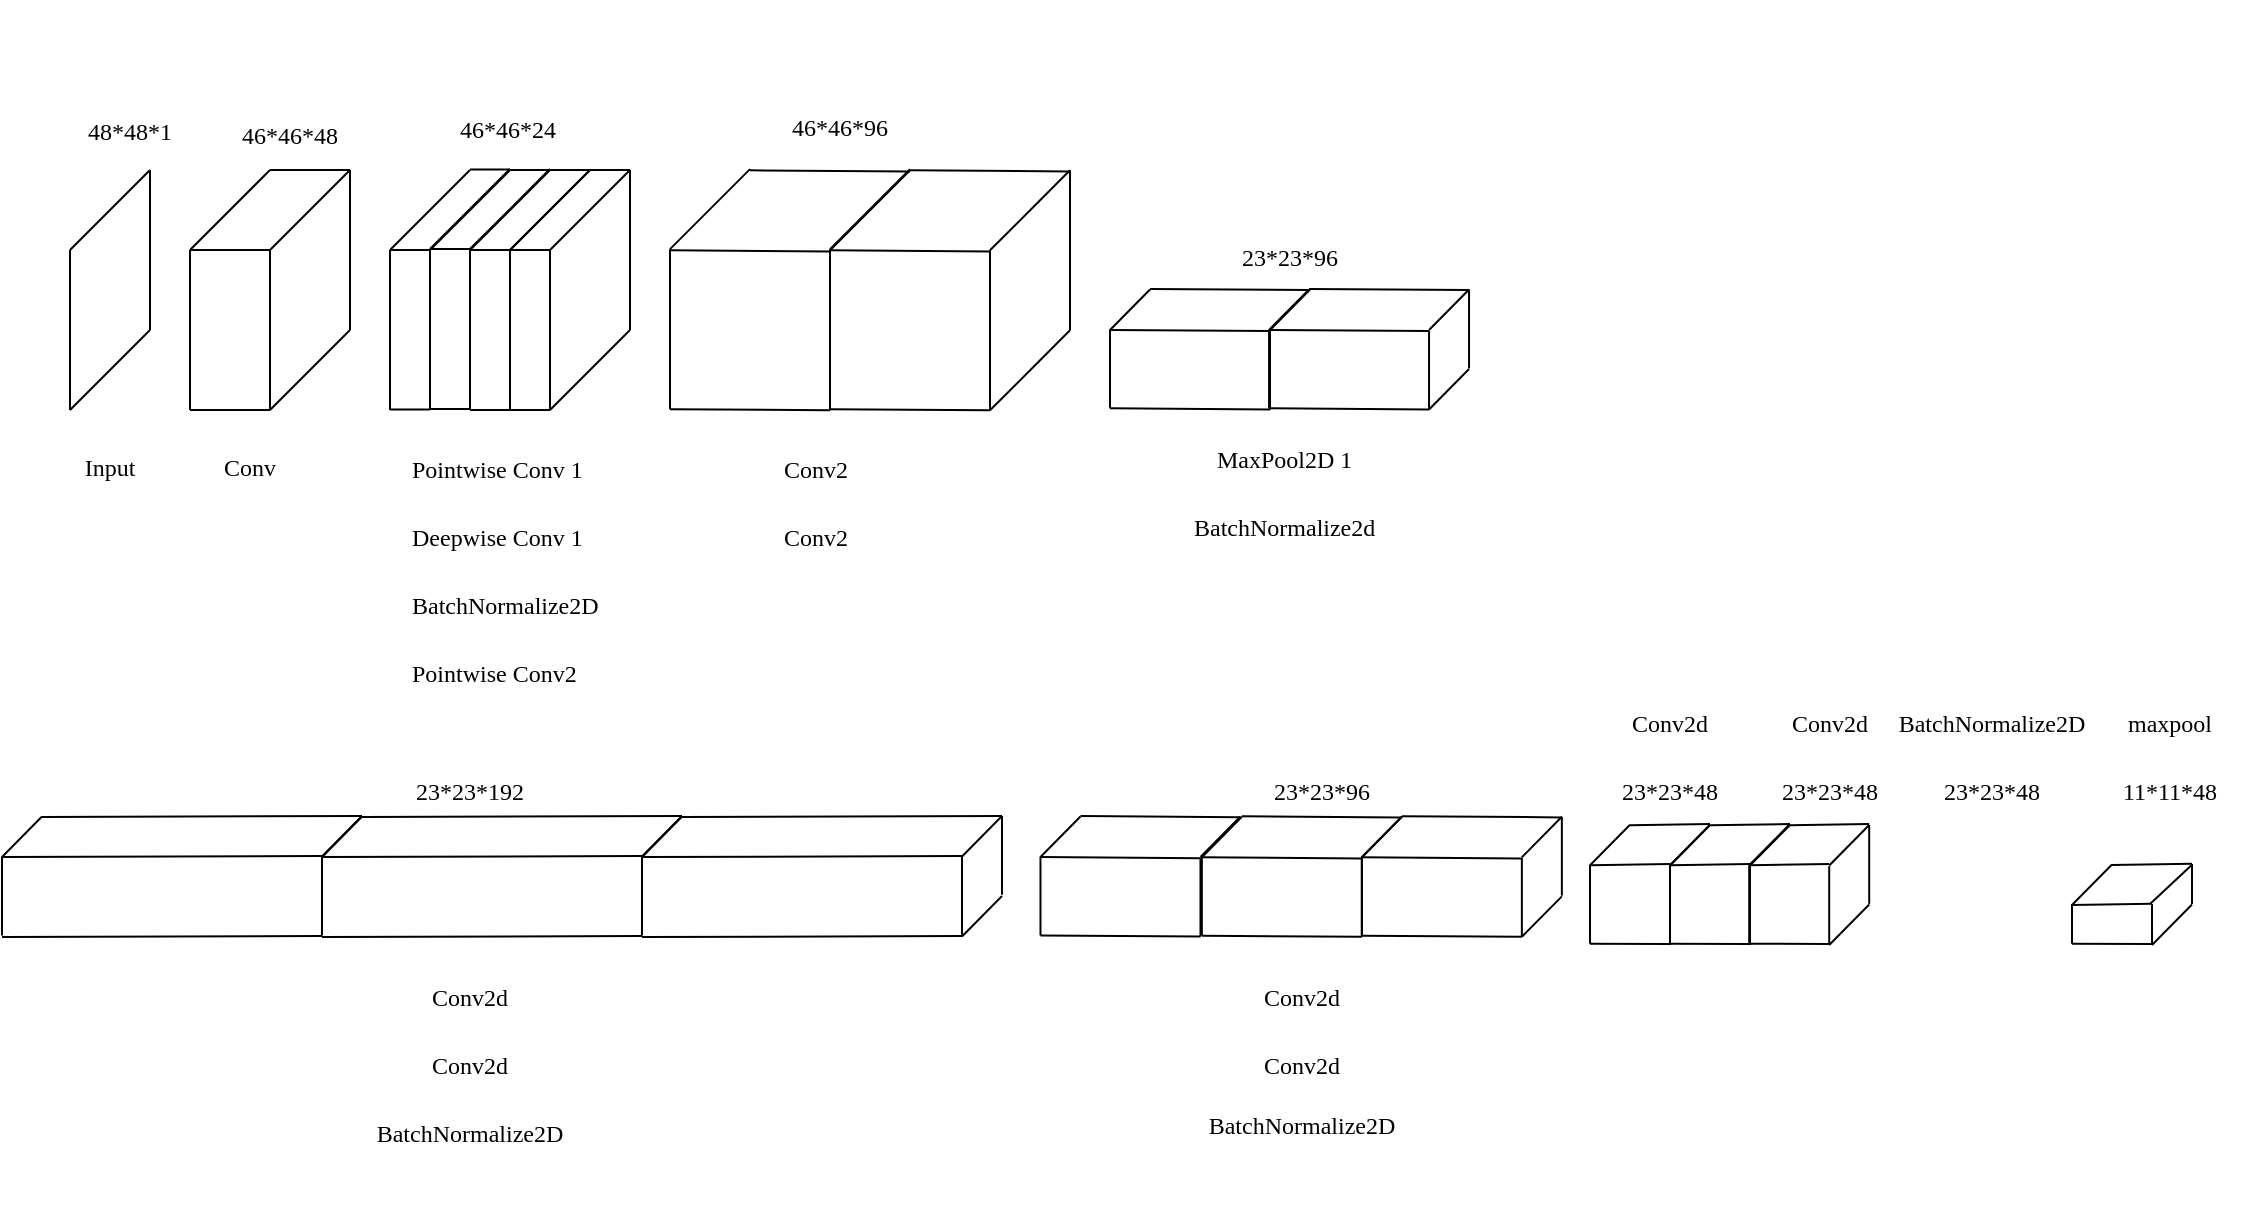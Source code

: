 <mxfile version="24.4.14" type="github">
  <diagram name="Page-1" id="ruQCSjTuEK-CR4j8ts8-">
    <mxGraphModel dx="1313" dy="569" grid="1" gridSize="10" guides="1" tooltips="1" connect="1" arrows="1" fold="1" page="1" pageScale="1" pageWidth="827" pageHeight="1169" math="0" shadow="0">
      <root>
        <mxCell id="0" />
        <mxCell id="1" parent="0" />
        <mxCell id="BOT6v-Y-nVdcMwbrMlGy-1" value="" style="endArrow=none;html=1;rounded=0;" parent="1" edge="1">
          <mxGeometry width="50" height="50" relative="1" as="geometry">
            <mxPoint x="80" y="240" as="sourcePoint" />
            <mxPoint x="120" y="200" as="targetPoint" />
          </mxGeometry>
        </mxCell>
        <mxCell id="BOT6v-Y-nVdcMwbrMlGy-2" value="" style="endArrow=none;html=1;rounded=0;" parent="1" edge="1">
          <mxGeometry width="50" height="50" relative="1" as="geometry">
            <mxPoint x="80" y="320" as="sourcePoint" />
            <mxPoint x="80" y="240" as="targetPoint" />
          </mxGeometry>
        </mxCell>
        <mxCell id="BOT6v-Y-nVdcMwbrMlGy-3" value="" style="endArrow=none;html=1;rounded=0;" parent="1" edge="1">
          <mxGeometry width="50" height="50" relative="1" as="geometry">
            <mxPoint x="80" y="320" as="sourcePoint" />
            <mxPoint x="120" y="280" as="targetPoint" />
          </mxGeometry>
        </mxCell>
        <mxCell id="BOT6v-Y-nVdcMwbrMlGy-4" value="" style="endArrow=none;html=1;rounded=0;" parent="1" edge="1">
          <mxGeometry width="50" height="50" relative="1" as="geometry">
            <mxPoint x="120" y="280" as="sourcePoint" />
            <mxPoint x="120" y="200" as="targetPoint" />
          </mxGeometry>
        </mxCell>
        <mxCell id="BOT6v-Y-nVdcMwbrMlGy-9" value="" style="endArrow=none;html=1;rounded=0;" parent="1" edge="1">
          <mxGeometry width="50" height="50" relative="1" as="geometry">
            <mxPoint x="140" y="240" as="sourcePoint" />
            <mxPoint x="180" y="200" as="targetPoint" />
          </mxGeometry>
        </mxCell>
        <mxCell id="BOT6v-Y-nVdcMwbrMlGy-10" value="" style="endArrow=none;html=1;rounded=0;" parent="1" edge="1">
          <mxGeometry width="50" height="50" relative="1" as="geometry">
            <mxPoint x="140" y="320" as="sourcePoint" />
            <mxPoint x="140" y="240" as="targetPoint" />
          </mxGeometry>
        </mxCell>
        <mxCell id="BOT6v-Y-nVdcMwbrMlGy-13" value="" style="endArrow=none;html=1;rounded=0;" parent="1" edge="1">
          <mxGeometry width="50" height="50" relative="1" as="geometry">
            <mxPoint x="140" y="320" as="sourcePoint" />
            <mxPoint x="180" y="320" as="targetPoint" />
          </mxGeometry>
        </mxCell>
        <mxCell id="BOT6v-Y-nVdcMwbrMlGy-14" value="" style="endArrow=none;html=1;rounded=0;" parent="1" edge="1">
          <mxGeometry width="50" height="50" relative="1" as="geometry">
            <mxPoint x="180" y="320" as="sourcePoint" />
            <mxPoint x="180" y="240" as="targetPoint" />
          </mxGeometry>
        </mxCell>
        <mxCell id="BOT6v-Y-nVdcMwbrMlGy-15" value="" style="endArrow=none;html=1;rounded=0;" parent="1" edge="1">
          <mxGeometry width="50" height="50" relative="1" as="geometry">
            <mxPoint x="180" y="320" as="sourcePoint" />
            <mxPoint x="220" y="280" as="targetPoint" />
          </mxGeometry>
        </mxCell>
        <mxCell id="BOT6v-Y-nVdcMwbrMlGy-16" value="" style="endArrow=none;html=1;rounded=0;" parent="1" edge="1">
          <mxGeometry width="50" height="50" relative="1" as="geometry">
            <mxPoint x="220" y="280" as="sourcePoint" />
            <mxPoint x="220" y="200" as="targetPoint" />
          </mxGeometry>
        </mxCell>
        <mxCell id="BOT6v-Y-nVdcMwbrMlGy-17" value="" style="endArrow=none;html=1;rounded=0;" parent="1" edge="1">
          <mxGeometry width="50" height="50" relative="1" as="geometry">
            <mxPoint x="140" y="240" as="sourcePoint" />
            <mxPoint x="180" y="240" as="targetPoint" />
          </mxGeometry>
        </mxCell>
        <mxCell id="BOT6v-Y-nVdcMwbrMlGy-18" value="" style="endArrow=none;html=1;rounded=0;" parent="1" edge="1">
          <mxGeometry width="50" height="50" relative="1" as="geometry">
            <mxPoint x="180" y="200" as="sourcePoint" />
            <mxPoint x="220" y="200" as="targetPoint" />
          </mxGeometry>
        </mxCell>
        <mxCell id="BOT6v-Y-nVdcMwbrMlGy-19" value="" style="endArrow=none;html=1;rounded=0;" parent="1" edge="1">
          <mxGeometry width="50" height="50" relative="1" as="geometry">
            <mxPoint x="180" y="240" as="sourcePoint" />
            <mxPoint x="220" y="200" as="targetPoint" />
          </mxGeometry>
        </mxCell>
        <mxCell id="BOT6v-Y-nVdcMwbrMlGy-20" value="" style="endArrow=none;html=1;rounded=0;" parent="1" edge="1">
          <mxGeometry width="50" height="50" relative="1" as="geometry">
            <mxPoint x="240" y="240" as="sourcePoint" />
            <mxPoint x="280" y="200" as="targetPoint" />
          </mxGeometry>
        </mxCell>
        <mxCell id="BOT6v-Y-nVdcMwbrMlGy-21" value="" style="endArrow=none;html=1;rounded=0;" parent="1" edge="1">
          <mxGeometry width="50" height="50" relative="1" as="geometry">
            <mxPoint x="240" y="320" as="sourcePoint" />
            <mxPoint x="240" y="240" as="targetPoint" />
          </mxGeometry>
        </mxCell>
        <mxCell id="BOT6v-Y-nVdcMwbrMlGy-23" value="" style="endArrow=none;html=1;rounded=0;" parent="1" edge="1">
          <mxGeometry width="50" height="50" relative="1" as="geometry">
            <mxPoint x="260" y="320" as="sourcePoint" />
            <mxPoint x="260" y="240" as="targetPoint" />
          </mxGeometry>
        </mxCell>
        <mxCell id="BOT6v-Y-nVdcMwbrMlGy-28" value="" style="endArrow=none;html=1;rounded=0;" parent="1" edge="1">
          <mxGeometry width="50" height="50" relative="1" as="geometry">
            <mxPoint x="260" y="240" as="sourcePoint" />
            <mxPoint x="300" y="200" as="targetPoint" />
          </mxGeometry>
        </mxCell>
        <mxCell id="BOT6v-Y-nVdcMwbrMlGy-30" value="" style="endArrow=none;html=1;rounded=0;" parent="1" edge="1">
          <mxGeometry width="50" height="50" relative="1" as="geometry">
            <mxPoint x="240" y="319.72" as="sourcePoint" />
            <mxPoint x="260" y="319.72" as="targetPoint" />
          </mxGeometry>
        </mxCell>
        <mxCell id="BOT6v-Y-nVdcMwbrMlGy-31" value="" style="endArrow=none;html=1;rounded=0;" parent="1" edge="1">
          <mxGeometry width="50" height="50" relative="1" as="geometry">
            <mxPoint x="240" y="240" as="sourcePoint" />
            <mxPoint x="260" y="240" as="targetPoint" />
          </mxGeometry>
        </mxCell>
        <mxCell id="BOT6v-Y-nVdcMwbrMlGy-32" value="" style="endArrow=none;html=1;rounded=0;" parent="1" edge="1">
          <mxGeometry width="50" height="50" relative="1" as="geometry">
            <mxPoint x="280" y="199.81" as="sourcePoint" />
            <mxPoint x="300" y="199.81" as="targetPoint" />
          </mxGeometry>
        </mxCell>
        <mxCell id="BOT6v-Y-nVdcMwbrMlGy-33" value="&lt;p style=&quot;font-family: &amp;quot;YAFdJllHsUM 0&amp;quot;, _fb_, auto; --fontSize: 16px; --lineHeight: 1.4; line-height: 22px;&quot; class=&quot;cvGsUA direction-ltr align-center para-style-body&quot;&gt;&lt;span style=&quot;background-color: initial;&quot;&gt;48*48*1&lt;/span&gt;&lt;br&gt;&lt;/p&gt;" style="text;html=1;align=center;verticalAlign=middle;whiteSpace=wrap;rounded=0;" parent="1" vertex="1">
          <mxGeometry x="80" y="150" width="60" height="60" as="geometry" />
        </mxCell>
        <mxCell id="BOT6v-Y-nVdcMwbrMlGy-35" value="&lt;p style=&quot;font-family: &amp;quot;YAFdJllHsUM 0&amp;quot;, _fb_, auto; --fontSize: 16px; --lineHeight: 1.4; line-height: 22px;&quot; class=&quot;cvGsUA direction-ltr align-center para-style-body&quot;&gt;&lt;br&gt;&lt;/p&gt;&lt;p style=&quot;font-family: &amp;quot;YAFdJllHsUM 0&amp;quot;, _fb_, auto; --fontSize: 16px; --lineHeight: 1.4; line-height: 22px;&quot; class=&quot;cvGsUA direction-ltr align-center para-style-body&quot;&gt;&lt;span class=&quot;OYPEnA text-decoration-none text-strikethrough-none&quot;&gt;46*46*48&lt;/span&gt;&lt;/p&gt;" style="text;html=1;align=center;verticalAlign=middle;whiteSpace=wrap;rounded=0;" parent="1" vertex="1">
          <mxGeometry x="160" y="150" width="60" height="30" as="geometry" />
        </mxCell>
        <mxCell id="BOT6v-Y-nVdcMwbrMlGy-36" value="&lt;p class=&quot;cvGsUA direction-ltr align-center para-style-body&quot; style=&quot;color: rgb(0, 0, 0); font-family: &amp;quot;YAFdJllHsUM 0&amp;quot;, _fb_, auto; --fontSize: 16px; --lineHeight: 1.4; text-transform: none; line-height: 22px;&quot;&gt;&lt;span style=&quot;background-color: initial; white-space: pre;&quot;&gt;&#x9;&lt;/span&gt;&lt;span style=&quot;background-color: initial;&quot;&gt;46*46*24&lt;/span&gt;&lt;br&gt;&lt;/p&gt;" style="text;whiteSpace=wrap;html=1;" parent="1" vertex="1">
          <mxGeometry x="249" y="150" width="120" height="100" as="geometry" />
        </mxCell>
        <mxCell id="BOT6v-Y-nVdcMwbrMlGy-37" value="" style="endArrow=none;html=1;rounded=0;" parent="1" edge="1">
          <mxGeometry width="50" height="50" relative="1" as="geometry">
            <mxPoint x="260" y="239.52" as="sourcePoint" />
            <mxPoint x="300" y="199.52" as="targetPoint" />
          </mxGeometry>
        </mxCell>
        <mxCell id="BOT6v-Y-nVdcMwbrMlGy-38" value="" style="endArrow=none;html=1;rounded=0;" parent="1" edge="1">
          <mxGeometry width="50" height="50" relative="1" as="geometry">
            <mxPoint x="260" y="319.52" as="sourcePoint" />
            <mxPoint x="260" y="239.52" as="targetPoint" />
          </mxGeometry>
        </mxCell>
        <mxCell id="BOT6v-Y-nVdcMwbrMlGy-39" value="" style="endArrow=none;html=1;rounded=0;" parent="1" edge="1">
          <mxGeometry width="50" height="50" relative="1" as="geometry">
            <mxPoint x="280" y="319.52" as="sourcePoint" />
            <mxPoint x="280" y="239.52" as="targetPoint" />
          </mxGeometry>
        </mxCell>
        <mxCell id="BOT6v-Y-nVdcMwbrMlGy-42" value="" style="endArrow=none;html=1;rounded=0;" parent="1" edge="1">
          <mxGeometry width="50" height="50" relative="1" as="geometry">
            <mxPoint x="280" y="239.52" as="sourcePoint" />
            <mxPoint x="320" y="199.52" as="targetPoint" />
          </mxGeometry>
        </mxCell>
        <mxCell id="BOT6v-Y-nVdcMwbrMlGy-43" value="" style="endArrow=none;html=1;rounded=0;" parent="1" edge="1">
          <mxGeometry width="50" height="50" relative="1" as="geometry">
            <mxPoint x="260" y="319.52" as="sourcePoint" />
            <mxPoint x="280" y="319.52" as="targetPoint" />
          </mxGeometry>
        </mxCell>
        <mxCell id="BOT6v-Y-nVdcMwbrMlGy-44" value="" style="endArrow=none;html=1;rounded=0;" parent="1" edge="1">
          <mxGeometry width="50" height="50" relative="1" as="geometry">
            <mxPoint x="260" y="239.52" as="sourcePoint" />
            <mxPoint x="280" y="239.52" as="targetPoint" />
          </mxGeometry>
        </mxCell>
        <mxCell id="BOT6v-Y-nVdcMwbrMlGy-46" value="&lt;p style=&quot;font-family: &amp;quot;YAFdJllHsUM 0&amp;quot;, _fb_, auto; --fontSize: 16px; --lineHeight: 1.4; line-height: 22px;&quot; class=&quot;cvGsUA direction-ltr align-center para-style-body&quot;&gt;&lt;br&gt;&lt;/p&gt;" style="text;whiteSpace=wrap;html=1;" parent="1" vertex="1">
          <mxGeometry x="340" y="115" width="90" height="70" as="geometry" />
        </mxCell>
        <mxCell id="BOT6v-Y-nVdcMwbrMlGy-56" value="&lt;p style=&quot;font-family: &amp;quot;YAFdJllHsUM 0&amp;quot;, _fb_, auto; --fontSize: 16px; --lineHeight: 1.4; line-height: 22px;&quot; class=&quot;cvGsUA direction-ltr align-center para-style-body&quot;&gt;&lt;br&gt;&lt;/p&gt;" style="text;whiteSpace=wrap;html=1;" parent="1" vertex="1">
          <mxGeometry x="425" y="115" width="90" height="70" as="geometry" />
        </mxCell>
        <mxCell id="BOT6v-Y-nVdcMwbrMlGy-59" value="" style="group" parent="1" vertex="1" connectable="0">
          <mxGeometry x="300" y="200" width="60" height="120" as="geometry" />
        </mxCell>
        <mxCell id="BOT6v-Y-nVdcMwbrMlGy-60" value="" style="endArrow=none;html=1;rounded=0;" parent="BOT6v-Y-nVdcMwbrMlGy-59" edge="1">
          <mxGeometry width="50" height="50" relative="1" as="geometry">
            <mxPoint y="40" as="sourcePoint" />
            <mxPoint x="40" as="targetPoint" />
          </mxGeometry>
        </mxCell>
        <mxCell id="BOT6v-Y-nVdcMwbrMlGy-61" value="" style="endArrow=none;html=1;rounded=0;" parent="BOT6v-Y-nVdcMwbrMlGy-59" edge="1">
          <mxGeometry width="50" height="50" relative="1" as="geometry">
            <mxPoint y="120" as="sourcePoint" />
            <mxPoint y="40" as="targetPoint" />
          </mxGeometry>
        </mxCell>
        <mxCell id="BOT6v-Y-nVdcMwbrMlGy-62" value="" style="endArrow=none;html=1;rounded=0;" parent="BOT6v-Y-nVdcMwbrMlGy-59" edge="1">
          <mxGeometry width="50" height="50" relative="1" as="geometry">
            <mxPoint x="20" y="120" as="sourcePoint" />
            <mxPoint x="20" y="40" as="targetPoint" />
          </mxGeometry>
        </mxCell>
        <mxCell id="BOT6v-Y-nVdcMwbrMlGy-63" value="" style="endArrow=none;html=1;rounded=0;" parent="BOT6v-Y-nVdcMwbrMlGy-59" edge="1">
          <mxGeometry width="50" height="50" relative="1" as="geometry">
            <mxPoint x="20" y="120" as="sourcePoint" />
            <mxPoint x="60" y="80" as="targetPoint" />
          </mxGeometry>
        </mxCell>
        <mxCell id="BOT6v-Y-nVdcMwbrMlGy-64" value="" style="endArrow=none;html=1;rounded=0;" parent="BOT6v-Y-nVdcMwbrMlGy-59" edge="1">
          <mxGeometry width="50" height="50" relative="1" as="geometry">
            <mxPoint x="60" y="80" as="sourcePoint" />
            <mxPoint x="60" as="targetPoint" />
          </mxGeometry>
        </mxCell>
        <mxCell id="BOT6v-Y-nVdcMwbrMlGy-65" value="" style="endArrow=none;html=1;rounded=0;" parent="BOT6v-Y-nVdcMwbrMlGy-59" edge="1">
          <mxGeometry width="50" height="50" relative="1" as="geometry">
            <mxPoint x="20" y="40" as="sourcePoint" />
            <mxPoint x="60" as="targetPoint" />
          </mxGeometry>
        </mxCell>
        <mxCell id="BOT6v-Y-nVdcMwbrMlGy-66" value="" style="endArrow=none;html=1;rounded=0;" parent="BOT6v-Y-nVdcMwbrMlGy-59" edge="1">
          <mxGeometry width="50" height="50" relative="1" as="geometry">
            <mxPoint y="120" as="sourcePoint" />
            <mxPoint x="20" y="120" as="targetPoint" />
          </mxGeometry>
        </mxCell>
        <mxCell id="BOT6v-Y-nVdcMwbrMlGy-67" value="" style="endArrow=none;html=1;rounded=0;" parent="BOT6v-Y-nVdcMwbrMlGy-59" edge="1">
          <mxGeometry width="50" height="50" relative="1" as="geometry">
            <mxPoint y="40" as="sourcePoint" />
            <mxPoint x="20" y="40" as="targetPoint" />
          </mxGeometry>
        </mxCell>
        <mxCell id="BOT6v-Y-nVdcMwbrMlGy-68" value="" style="endArrow=none;html=1;rounded=0;" parent="BOT6v-Y-nVdcMwbrMlGy-59" edge="1">
          <mxGeometry width="50" height="50" relative="1" as="geometry">
            <mxPoint x="40" as="sourcePoint" />
            <mxPoint x="60" as="targetPoint" />
          </mxGeometry>
        </mxCell>
        <mxCell id="BOT6v-Y-nVdcMwbrMlGy-81" value="&lt;p class=&quot;cvGsUA direction-ltr align-center para-style-body&quot; style=&quot;text-align: center; color: rgb(0, 0, 0); font-family: &amp;quot;YAFdJllHsUM 0&amp;quot;, _fb_, auto; --fontSize: 16px; --lineHeight: 1.4; text-transform: none; line-height: 22px;&quot;&gt;&lt;br&gt;&lt;/p&gt;&lt;p class=&quot;cvGsUA direction-ltr align-center para-style-body&quot; style=&quot;text-align: center; color: rgb(0, 0, 0); font-family: &amp;quot;YAFdJllHsUM 0&amp;quot;, _fb_, auto; --fontSize: 16px; --lineHeight: 1.4; text-transform: none; line-height: 22px;&quot;&gt;&lt;span class=&quot;OYPEnA text-decoration-none text-strikethrough-none&quot; style=&quot;color: rgb(0, 0, 0); font-weight: 400; font-style: normal;&quot;&gt;46*46*96&lt;/span&gt;&lt;/p&gt;" style="text;whiteSpace=wrap;html=1;" parent="1" vertex="1">
          <mxGeometry x="439" y="115" width="80" height="80.42" as="geometry" />
        </mxCell>
        <mxCell id="BOT6v-Y-nVdcMwbrMlGy-93" value="" style="group" parent="1" vertex="1" connectable="0">
          <mxGeometry x="460" y="199.58" width="120" height="120.57" as="geometry" />
        </mxCell>
        <mxCell id="BOT6v-Y-nVdcMwbrMlGy-94" value="" style="endArrow=none;html=1;rounded=0;" parent="BOT6v-Y-nVdcMwbrMlGy-93" edge="1">
          <mxGeometry width="50" height="50" relative="1" as="geometry">
            <mxPoint y="40" as="sourcePoint" />
            <mxPoint x="40" as="targetPoint" />
          </mxGeometry>
        </mxCell>
        <mxCell id="BOT6v-Y-nVdcMwbrMlGy-95" value="" style="endArrow=none;html=1;rounded=0;" parent="BOT6v-Y-nVdcMwbrMlGy-93" edge="1">
          <mxGeometry width="50" height="50" relative="1" as="geometry">
            <mxPoint y="120" as="sourcePoint" />
            <mxPoint y="40" as="targetPoint" />
          </mxGeometry>
        </mxCell>
        <mxCell id="BOT6v-Y-nVdcMwbrMlGy-96" value="" style="endArrow=none;html=1;rounded=0;" parent="BOT6v-Y-nVdcMwbrMlGy-93" edge="1">
          <mxGeometry width="50" height="50" relative="1" as="geometry">
            <mxPoint y="120" as="sourcePoint" />
            <mxPoint x="80" y="120.57" as="targetPoint" />
          </mxGeometry>
        </mxCell>
        <mxCell id="BOT6v-Y-nVdcMwbrMlGy-97" value="" style="endArrow=none;html=1;rounded=0;" parent="BOT6v-Y-nVdcMwbrMlGy-93" edge="1">
          <mxGeometry width="50" height="50" relative="1" as="geometry">
            <mxPoint x="80" y="120.57" as="sourcePoint" />
            <mxPoint x="80" y="40.57" as="targetPoint" />
          </mxGeometry>
        </mxCell>
        <mxCell id="BOT6v-Y-nVdcMwbrMlGy-98" value="" style="endArrow=none;html=1;rounded=0;" parent="BOT6v-Y-nVdcMwbrMlGy-93" edge="1">
          <mxGeometry width="50" height="50" relative="1" as="geometry">
            <mxPoint x="80" y="120.57" as="sourcePoint" />
            <mxPoint x="120" y="80.57" as="targetPoint" />
          </mxGeometry>
        </mxCell>
        <mxCell id="BOT6v-Y-nVdcMwbrMlGy-99" value="" style="endArrow=none;html=1;rounded=0;" parent="BOT6v-Y-nVdcMwbrMlGy-93" edge="1">
          <mxGeometry width="50" height="50" relative="1" as="geometry">
            <mxPoint x="120" y="80.57" as="sourcePoint" />
            <mxPoint x="120" y="0.57" as="targetPoint" />
          </mxGeometry>
        </mxCell>
        <mxCell id="BOT6v-Y-nVdcMwbrMlGy-100" value="" style="endArrow=none;html=1;rounded=0;" parent="BOT6v-Y-nVdcMwbrMlGy-93" edge="1">
          <mxGeometry width="50" height="50" relative="1" as="geometry">
            <mxPoint x="80" y="40.57" as="sourcePoint" />
            <mxPoint x="120" y="0.57" as="targetPoint" />
          </mxGeometry>
        </mxCell>
        <mxCell id="BOT6v-Y-nVdcMwbrMlGy-101" value="" style="endArrow=none;html=1;rounded=0;" parent="BOT6v-Y-nVdcMwbrMlGy-93" edge="1">
          <mxGeometry width="50" height="50" relative="1" as="geometry">
            <mxPoint y="40.57" as="sourcePoint" />
            <mxPoint x="80" y="41.14" as="targetPoint" />
          </mxGeometry>
        </mxCell>
        <mxCell id="BOT6v-Y-nVdcMwbrMlGy-102" value="" style="endArrow=none;html=1;rounded=0;" parent="BOT6v-Y-nVdcMwbrMlGy-93" edge="1">
          <mxGeometry width="50" height="50" relative="1" as="geometry">
            <mxPoint x="40" y="0.57" as="sourcePoint" />
            <mxPoint x="120" y="1.14" as="targetPoint" />
          </mxGeometry>
        </mxCell>
        <mxCell id="BOT6v-Y-nVdcMwbrMlGy-84" value="" style="endArrow=none;html=1;rounded=0;" parent="1" edge="1">
          <mxGeometry width="50" height="50" relative="1" as="geometry">
            <mxPoint x="600" y="319.17" as="sourcePoint" />
            <mxPoint x="600" y="279.74" as="targetPoint" />
          </mxGeometry>
        </mxCell>
        <mxCell id="BOT6v-Y-nVdcMwbrMlGy-85" value="" style="endArrow=none;html=1;rounded=0;" parent="1" edge="1">
          <mxGeometry width="50" height="50" relative="1" as="geometry">
            <mxPoint x="600" y="319.17" as="sourcePoint" />
            <mxPoint x="680" y="319.74" as="targetPoint" />
          </mxGeometry>
        </mxCell>
        <mxCell id="BOT6v-Y-nVdcMwbrMlGy-89" value="" style="endArrow=none;html=1;rounded=0;" parent="1" edge="1">
          <mxGeometry width="50" height="50" relative="1" as="geometry">
            <mxPoint x="680" y="279.97" as="sourcePoint" />
            <mxPoint x="700" y="259.74" as="targetPoint" />
          </mxGeometry>
        </mxCell>
        <mxCell id="BOT6v-Y-nVdcMwbrMlGy-90" value="" style="endArrow=none;html=1;rounded=0;" parent="1" edge="1">
          <mxGeometry width="50" height="50" relative="1" as="geometry">
            <mxPoint x="600" y="279.97" as="sourcePoint" />
            <mxPoint x="680" y="280.54" as="targetPoint" />
          </mxGeometry>
        </mxCell>
        <mxCell id="BOT6v-Y-nVdcMwbrMlGy-91" value="" style="endArrow=none;html=1;rounded=0;" parent="1" edge="1">
          <mxGeometry width="50" height="50" relative="1" as="geometry">
            <mxPoint x="620" y="259.46" as="sourcePoint" />
            <mxPoint x="700" y="260.03" as="targetPoint" />
          </mxGeometry>
        </mxCell>
        <mxCell id="BOT6v-Y-nVdcMwbrMlGy-104" value="" style="endArrow=none;html=1;rounded=0;" parent="1" edge="1">
          <mxGeometry width="50" height="50" relative="1" as="geometry">
            <mxPoint x="600" y="279.97" as="sourcePoint" />
            <mxPoint x="620" y="259.74" as="targetPoint" />
          </mxGeometry>
        </mxCell>
        <mxCell id="BOT6v-Y-nVdcMwbrMlGy-106" value="" style="endArrow=none;html=1;rounded=0;" parent="1" edge="1">
          <mxGeometry width="50" height="50" relative="1" as="geometry">
            <mxPoint x="680" y="319.74" as="sourcePoint" />
            <mxPoint x="680" y="280.31" as="targetPoint" />
          </mxGeometry>
        </mxCell>
        <mxCell id="BOT6v-Y-nVdcMwbrMlGy-109" value="" style="endArrow=none;html=1;rounded=0;" parent="1" edge="1">
          <mxGeometry width="50" height="50" relative="1" as="geometry">
            <mxPoint x="679.52" y="319.17" as="sourcePoint" />
            <mxPoint x="679.52" y="279.74" as="targetPoint" />
          </mxGeometry>
        </mxCell>
        <mxCell id="BOT6v-Y-nVdcMwbrMlGy-110" value="" style="endArrow=none;html=1;rounded=0;" parent="1" edge="1">
          <mxGeometry width="50" height="50" relative="1" as="geometry">
            <mxPoint x="679.52" y="319.17" as="sourcePoint" />
            <mxPoint x="759.52" y="319.74" as="targetPoint" />
          </mxGeometry>
        </mxCell>
        <mxCell id="BOT6v-Y-nVdcMwbrMlGy-111" value="" style="endArrow=none;html=1;rounded=0;" parent="1" edge="1">
          <mxGeometry width="50" height="50" relative="1" as="geometry">
            <mxPoint x="759.52" y="279.97" as="sourcePoint" />
            <mxPoint x="779.52" y="259.74" as="targetPoint" />
          </mxGeometry>
        </mxCell>
        <mxCell id="BOT6v-Y-nVdcMwbrMlGy-112" value="" style="endArrow=none;html=1;rounded=0;" parent="1" edge="1">
          <mxGeometry width="50" height="50" relative="1" as="geometry">
            <mxPoint x="679.52" y="279.97" as="sourcePoint" />
            <mxPoint x="759.52" y="280.54" as="targetPoint" />
          </mxGeometry>
        </mxCell>
        <mxCell id="BOT6v-Y-nVdcMwbrMlGy-113" value="" style="endArrow=none;html=1;rounded=0;" parent="1" edge="1">
          <mxGeometry width="50" height="50" relative="1" as="geometry">
            <mxPoint x="699.52" y="259.46" as="sourcePoint" />
            <mxPoint x="779.52" y="260.03" as="targetPoint" />
          </mxGeometry>
        </mxCell>
        <mxCell id="BOT6v-Y-nVdcMwbrMlGy-114" value="" style="endArrow=none;html=1;rounded=0;" parent="1" edge="1">
          <mxGeometry width="50" height="50" relative="1" as="geometry">
            <mxPoint x="679.52" y="279.97" as="sourcePoint" />
            <mxPoint x="699.52" y="259.74" as="targetPoint" />
          </mxGeometry>
        </mxCell>
        <mxCell id="BOT6v-Y-nVdcMwbrMlGy-115" value="" style="endArrow=none;html=1;rounded=0;" parent="1" edge="1">
          <mxGeometry width="50" height="50" relative="1" as="geometry">
            <mxPoint x="759.52" y="319.74" as="sourcePoint" />
            <mxPoint x="779.52" y="299.51" as="targetPoint" />
          </mxGeometry>
        </mxCell>
        <mxCell id="BOT6v-Y-nVdcMwbrMlGy-116" value="" style="endArrow=none;html=1;rounded=0;" parent="1" edge="1">
          <mxGeometry width="50" height="50" relative="1" as="geometry">
            <mxPoint x="759.52" y="319.74" as="sourcePoint" />
            <mxPoint x="759.52" y="280.31" as="targetPoint" />
          </mxGeometry>
        </mxCell>
        <mxCell id="BOT6v-Y-nVdcMwbrMlGy-117" value="" style="endArrow=none;html=1;rounded=0;" parent="1" edge="1">
          <mxGeometry width="50" height="50" relative="1" as="geometry">
            <mxPoint x="779.52" y="299.17" as="sourcePoint" />
            <mxPoint x="779.52" y="259.74" as="targetPoint" />
          </mxGeometry>
        </mxCell>
        <mxCell id="BOT6v-Y-nVdcMwbrMlGy-118" value="&lt;p class=&quot;cvGsUA direction-ltr align-center para-style-body&quot; style=&quot;color: rgb(0, 0, 0); font-family: &amp;quot;YAFdJllHsUM 0&amp;quot;, _fb_, auto; --fontSize: 16px; --lineHeight: 1.4; text-transform: none; line-height: 22px;&quot;&gt;&lt;br&gt;&lt;/p&gt;&lt;p class=&quot;cvGsUA direction-ltr align-center para-style-body&quot; style=&quot;color: rgb(0, 0, 0); font-family: &amp;quot;YAFdJllHsUM 0&amp;quot;, _fb_, auto; --fontSize: 16px; --lineHeight: 1.4; text-transform: none; line-height: 22px;&quot;&gt;&lt;span class=&quot;OYPEnA text-decoration-none text-strikethrough-none&quot; style=&quot;color: rgb(0, 0, 0); font-weight: 400; font-style: normal;&quot;&gt;&lt;span style=&quot;white-space: pre;&quot;&gt;&#x9;&lt;/span&gt;23*23*96&lt;/span&gt;&lt;/p&gt;" style="text;whiteSpace=wrap;html=1;" parent="1" vertex="1">
          <mxGeometry x="640" y="180" width="120" height="100" as="geometry" />
        </mxCell>
        <mxCell id="i-L_4i1-_gD5fJflmv38-16" value="&lt;p class=&quot;cvGsUA direction-ltr align-center para-style-body&quot; style=&quot;color: rgb(0, 0, 0); font-family: &amp;quot;YAFdJllHsUM 0&amp;quot;, _fb_, auto; --fontSize: 16px; --lineHeight: 1.4; text-transform: none; line-height: 22px;&quot;&gt;&lt;br&gt;&lt;/p&gt;&lt;p class=&quot;cvGsUA direction-ltr align-center para-style-body&quot; style=&quot;color: rgb(0, 0, 0); font-family: &amp;quot;YAFdJllHsUM 0&amp;quot;, _fb_, auto; --fontSize: 16px; --lineHeight: 1.4; text-transform: none; line-height: 22px;&quot;&gt;&lt;span class=&quot;OYPEnA text-decoration-none text-strikethrough-none&quot; style=&quot;color: rgb(0, 0, 0); font-weight: 400; font-style: normal;&quot;&gt;23*23*192&lt;/span&gt;&lt;/p&gt;" style="text;whiteSpace=wrap;html=1;align=center;" parent="1" vertex="1">
          <mxGeometry x="235" y="447" width="90" height="100" as="geometry" />
        </mxCell>
        <mxCell id="hQGoK5evNUAvpz7l86rO-1" value="" style="group" parent="1" vertex="1" connectable="0">
          <mxGeometry x="366" y="523" width="180" height="60.51" as="geometry" />
        </mxCell>
        <mxCell id="hQGoK5evNUAvpz7l86rO-2" value="" style="endArrow=none;html=1;rounded=0;" parent="hQGoK5evNUAvpz7l86rO-1" edge="1">
          <mxGeometry width="50" height="50" relative="1" as="geometry">
            <mxPoint y="59.71" as="sourcePoint" />
            <mxPoint y="20.28" as="targetPoint" />
          </mxGeometry>
        </mxCell>
        <mxCell id="hQGoK5evNUAvpz7l86rO-3" value="" style="endArrow=none;html=1;rounded=0;" parent="hQGoK5evNUAvpz7l86rO-1" edge="1">
          <mxGeometry width="50" height="50" relative="1" as="geometry">
            <mxPoint y="20.51" as="sourcePoint" />
            <mxPoint x="160" y="20" as="targetPoint" />
          </mxGeometry>
        </mxCell>
        <mxCell id="hQGoK5evNUAvpz7l86rO-4" value="" style="endArrow=none;html=1;rounded=0;" parent="hQGoK5evNUAvpz7l86rO-1" edge="1">
          <mxGeometry width="50" height="50" relative="1" as="geometry">
            <mxPoint y="20.51" as="sourcePoint" />
            <mxPoint x="20" y="0.28" as="targetPoint" />
          </mxGeometry>
        </mxCell>
        <mxCell id="hQGoK5evNUAvpz7l86rO-5" value="" style="endArrow=none;html=1;rounded=0;" parent="hQGoK5evNUAvpz7l86rO-1" edge="1">
          <mxGeometry width="50" height="50" relative="1" as="geometry">
            <mxPoint y="60.51" as="sourcePoint" />
            <mxPoint x="160" y="60" as="targetPoint" />
          </mxGeometry>
        </mxCell>
        <mxCell id="hQGoK5evNUAvpz7l86rO-6" value="" style="endArrow=none;html=1;rounded=0;" parent="hQGoK5evNUAvpz7l86rO-1" edge="1">
          <mxGeometry width="50" height="50" relative="1" as="geometry">
            <mxPoint x="20" y="0.51" as="sourcePoint" />
            <mxPoint x="180" as="targetPoint" />
          </mxGeometry>
        </mxCell>
        <mxCell id="hQGoK5evNUAvpz7l86rO-7" value="" style="endArrow=none;html=1;rounded=0;" parent="hQGoK5evNUAvpz7l86rO-1" edge="1">
          <mxGeometry width="50" height="50" relative="1" as="geometry">
            <mxPoint x="160" y="20.23" as="sourcePoint" />
            <mxPoint x="180" as="targetPoint" />
          </mxGeometry>
        </mxCell>
        <mxCell id="hQGoK5evNUAvpz7l86rO-8" value="" style="endArrow=none;html=1;rounded=0;" parent="hQGoK5evNUAvpz7l86rO-1" edge="1">
          <mxGeometry width="50" height="50" relative="1" as="geometry">
            <mxPoint x="160" y="60.23" as="sourcePoint" />
            <mxPoint x="180" y="40" as="targetPoint" />
          </mxGeometry>
        </mxCell>
        <mxCell id="hQGoK5evNUAvpz7l86rO-9" value="" style="endArrow=none;html=1;rounded=0;" parent="hQGoK5evNUAvpz7l86rO-1" edge="1">
          <mxGeometry width="50" height="50" relative="1" as="geometry">
            <mxPoint x="160" y="59.43" as="sourcePoint" />
            <mxPoint x="160" y="20" as="targetPoint" />
          </mxGeometry>
        </mxCell>
        <mxCell id="hQGoK5evNUAvpz7l86rO-10" value="" style="endArrow=none;html=1;rounded=0;" parent="hQGoK5evNUAvpz7l86rO-1" edge="1">
          <mxGeometry width="50" height="50" relative="1" as="geometry">
            <mxPoint x="180" y="39.43" as="sourcePoint" />
            <mxPoint x="180" as="targetPoint" />
          </mxGeometry>
        </mxCell>
        <mxCell id="hQGoK5evNUAvpz7l86rO-12" value="" style="endArrow=none;html=1;rounded=0;" parent="1" edge="1">
          <mxGeometry width="50" height="50" relative="1" as="geometry">
            <mxPoint x="565.24" y="582.71" as="sourcePoint" />
            <mxPoint x="565.24" y="543.28" as="targetPoint" />
          </mxGeometry>
        </mxCell>
        <mxCell id="hQGoK5evNUAvpz7l86rO-13" value="" style="endArrow=none;html=1;rounded=0;" parent="1" edge="1">
          <mxGeometry width="50" height="50" relative="1" as="geometry">
            <mxPoint x="565.24" y="582.71" as="sourcePoint" />
            <mxPoint x="645.24" y="583.28" as="targetPoint" />
          </mxGeometry>
        </mxCell>
        <mxCell id="hQGoK5evNUAvpz7l86rO-14" value="" style="endArrow=none;html=1;rounded=0;" parent="1" edge="1">
          <mxGeometry width="50" height="50" relative="1" as="geometry">
            <mxPoint x="645.24" y="543.51" as="sourcePoint" />
            <mxPoint x="665.24" y="523.28" as="targetPoint" />
          </mxGeometry>
        </mxCell>
        <mxCell id="hQGoK5evNUAvpz7l86rO-15" value="" style="endArrow=none;html=1;rounded=0;" parent="1" edge="1">
          <mxGeometry width="50" height="50" relative="1" as="geometry">
            <mxPoint x="565.24" y="543.51" as="sourcePoint" />
            <mxPoint x="645.24" y="544.08" as="targetPoint" />
          </mxGeometry>
        </mxCell>
        <mxCell id="hQGoK5evNUAvpz7l86rO-16" value="" style="endArrow=none;html=1;rounded=0;" parent="1" edge="1">
          <mxGeometry width="50" height="50" relative="1" as="geometry">
            <mxPoint x="585.24" y="523.0" as="sourcePoint" />
            <mxPoint x="665.24" y="523.57" as="targetPoint" />
          </mxGeometry>
        </mxCell>
        <mxCell id="hQGoK5evNUAvpz7l86rO-17" value="" style="endArrow=none;html=1;rounded=0;" parent="1" edge="1">
          <mxGeometry width="50" height="50" relative="1" as="geometry">
            <mxPoint x="565.24" y="543.51" as="sourcePoint" />
            <mxPoint x="585.24" y="523.28" as="targetPoint" />
          </mxGeometry>
        </mxCell>
        <mxCell id="hQGoK5evNUAvpz7l86rO-19" value="" style="endArrow=none;html=1;rounded=0;" parent="1" edge="1">
          <mxGeometry width="50" height="50" relative="1" as="geometry">
            <mxPoint x="645.24" y="583.28" as="sourcePoint" />
            <mxPoint x="645.24" y="543.85" as="targetPoint" />
          </mxGeometry>
        </mxCell>
        <mxCell id="hQGoK5evNUAvpz7l86rO-22" value="" style="endArrow=none;html=1;rounded=0;" parent="1" edge="1">
          <mxGeometry width="50" height="50" relative="1" as="geometry">
            <mxPoint x="645.93" y="582.83" as="sourcePoint" />
            <mxPoint x="645.93" y="543.4" as="targetPoint" />
          </mxGeometry>
        </mxCell>
        <mxCell id="hQGoK5evNUAvpz7l86rO-23" value="" style="endArrow=none;html=1;rounded=0;" parent="1" edge="1">
          <mxGeometry width="50" height="50" relative="1" as="geometry">
            <mxPoint x="645.93" y="582.83" as="sourcePoint" />
            <mxPoint x="725.93" y="583.4" as="targetPoint" />
          </mxGeometry>
        </mxCell>
        <mxCell id="hQGoK5evNUAvpz7l86rO-24" value="" style="endArrow=none;html=1;rounded=0;" parent="1" edge="1">
          <mxGeometry width="50" height="50" relative="1" as="geometry">
            <mxPoint x="725.93" y="543.63" as="sourcePoint" />
            <mxPoint x="745.93" y="523.4" as="targetPoint" />
          </mxGeometry>
        </mxCell>
        <mxCell id="hQGoK5evNUAvpz7l86rO-25" value="" style="endArrow=none;html=1;rounded=0;" parent="1" edge="1">
          <mxGeometry width="50" height="50" relative="1" as="geometry">
            <mxPoint x="645.93" y="543.63" as="sourcePoint" />
            <mxPoint x="725.93" y="544.2" as="targetPoint" />
          </mxGeometry>
        </mxCell>
        <mxCell id="hQGoK5evNUAvpz7l86rO-26" value="" style="endArrow=none;html=1;rounded=0;" parent="1" edge="1">
          <mxGeometry width="50" height="50" relative="1" as="geometry">
            <mxPoint x="665.93" y="523.12" as="sourcePoint" />
            <mxPoint x="745.93" y="523.69" as="targetPoint" />
          </mxGeometry>
        </mxCell>
        <mxCell id="hQGoK5evNUAvpz7l86rO-27" value="" style="endArrow=none;html=1;rounded=0;" parent="1" edge="1">
          <mxGeometry width="50" height="50" relative="1" as="geometry">
            <mxPoint x="645.93" y="543.63" as="sourcePoint" />
            <mxPoint x="665.93" y="523.4" as="targetPoint" />
          </mxGeometry>
        </mxCell>
        <mxCell id="hQGoK5evNUAvpz7l86rO-29" value="" style="endArrow=none;html=1;rounded=0;" parent="1" edge="1">
          <mxGeometry width="50" height="50" relative="1" as="geometry">
            <mxPoint x="725.93" y="583.4" as="sourcePoint" />
            <mxPoint x="725.93" y="543.97" as="targetPoint" />
          </mxGeometry>
        </mxCell>
        <mxCell id="hQGoK5evNUAvpz7l86rO-31" value="&lt;p class=&quot;cvGsUA direction-ltr align-center para-style-body&quot; style=&quot;color: rgb(0, 0, 0); font-family: &amp;quot;YAFdJllHsUM 0&amp;quot;, _fb_, auto; --fontSize: 16px; --lineHeight: 1.4; text-transform: none; line-height: 22px;&quot;&gt;&lt;br&gt;&lt;/p&gt;&lt;p class=&quot;cvGsUA direction-ltr align-center para-style-body&quot; style=&quot;color: rgb(0, 0, 0); font-family: &amp;quot;YAFdJllHsUM 0&amp;quot;, _fb_, auto; --fontSize: 16px; --lineHeight: 1.4; text-transform: none; line-height: 22px;&quot;&gt;&lt;span class=&quot;OYPEnA text-decoration-none text-strikethrough-none&quot; style=&quot;color: rgb(0, 0, 0); font-weight: 400; font-style: normal;&quot;&gt;23*23*96&lt;/span&gt;&lt;/p&gt;" style="text;whiteSpace=wrap;html=1;align=center;" parent="1" vertex="1">
          <mxGeometry x="666" y="447" width="80" height="100" as="geometry" />
        </mxCell>
        <mxCell id="hQGoK5evNUAvpz7l86rO-33" value="" style="endArrow=none;html=1;rounded=0;" parent="1" edge="1">
          <mxGeometry width="50" height="50" relative="1" as="geometry">
            <mxPoint x="725.93" y="582.83" as="sourcePoint" />
            <mxPoint x="725.93" y="543.4" as="targetPoint" />
          </mxGeometry>
        </mxCell>
        <mxCell id="hQGoK5evNUAvpz7l86rO-34" value="" style="endArrow=none;html=1;rounded=0;" parent="1" edge="1">
          <mxGeometry width="50" height="50" relative="1" as="geometry">
            <mxPoint x="725.93" y="582.83" as="sourcePoint" />
            <mxPoint x="805.93" y="583.4" as="targetPoint" />
          </mxGeometry>
        </mxCell>
        <mxCell id="hQGoK5evNUAvpz7l86rO-35" value="" style="endArrow=none;html=1;rounded=0;" parent="1" edge="1">
          <mxGeometry width="50" height="50" relative="1" as="geometry">
            <mxPoint x="805.93" y="543.63" as="sourcePoint" />
            <mxPoint x="825.93" y="523.4" as="targetPoint" />
          </mxGeometry>
        </mxCell>
        <mxCell id="hQGoK5evNUAvpz7l86rO-36" value="" style="endArrow=none;html=1;rounded=0;" parent="1" edge="1">
          <mxGeometry width="50" height="50" relative="1" as="geometry">
            <mxPoint x="725.93" y="543.63" as="sourcePoint" />
            <mxPoint x="805.93" y="544.2" as="targetPoint" />
          </mxGeometry>
        </mxCell>
        <mxCell id="hQGoK5evNUAvpz7l86rO-37" value="" style="endArrow=none;html=1;rounded=0;" parent="1" edge="1">
          <mxGeometry width="50" height="50" relative="1" as="geometry">
            <mxPoint x="745.93" y="523.12" as="sourcePoint" />
            <mxPoint x="825.93" y="523.69" as="targetPoint" />
          </mxGeometry>
        </mxCell>
        <mxCell id="hQGoK5evNUAvpz7l86rO-38" value="" style="endArrow=none;html=1;rounded=0;" parent="1" edge="1">
          <mxGeometry width="50" height="50" relative="1" as="geometry">
            <mxPoint x="725.93" y="543.63" as="sourcePoint" />
            <mxPoint x="745.93" y="523.4" as="targetPoint" />
          </mxGeometry>
        </mxCell>
        <mxCell id="hQGoK5evNUAvpz7l86rO-39" value="" style="endArrow=none;html=1;rounded=0;" parent="1" edge="1">
          <mxGeometry width="50" height="50" relative="1" as="geometry">
            <mxPoint x="805.93" y="583.4" as="sourcePoint" />
            <mxPoint x="825.93" y="563.17" as="targetPoint" />
          </mxGeometry>
        </mxCell>
        <mxCell id="hQGoK5evNUAvpz7l86rO-40" value="" style="endArrow=none;html=1;rounded=0;" parent="1" edge="1">
          <mxGeometry width="50" height="50" relative="1" as="geometry">
            <mxPoint x="805.93" y="583.4" as="sourcePoint" />
            <mxPoint x="805.93" y="543.97" as="targetPoint" />
          </mxGeometry>
        </mxCell>
        <mxCell id="hQGoK5evNUAvpz7l86rO-41" value="" style="endArrow=none;html=1;rounded=0;" parent="1" edge="1">
          <mxGeometry width="50" height="50" relative="1" as="geometry">
            <mxPoint x="825.93" y="562.83" as="sourcePoint" />
            <mxPoint x="825.93" y="523.4" as="targetPoint" />
          </mxGeometry>
        </mxCell>
        <mxCell id="hQGoK5evNUAvpz7l86rO-43" value="" style="endArrow=none;html=1;rounded=0;" parent="1" edge="1">
          <mxGeometry width="50" height="50" relative="1" as="geometry">
            <mxPoint x="840" y="586.82" as="sourcePoint" />
            <mxPoint x="840" y="547.39" as="targetPoint" />
          </mxGeometry>
        </mxCell>
        <mxCell id="hQGoK5evNUAvpz7l86rO-44" value="" style="endArrow=none;html=1;rounded=0;" parent="1" edge="1">
          <mxGeometry width="50" height="50" relative="1" as="geometry">
            <mxPoint x="840" y="586.82" as="sourcePoint" />
            <mxPoint x="880" y="587" as="targetPoint" />
          </mxGeometry>
        </mxCell>
        <mxCell id="hQGoK5evNUAvpz7l86rO-45" value="" style="endArrow=none;html=1;rounded=0;" parent="1" edge="1">
          <mxGeometry width="50" height="50" relative="1" as="geometry">
            <mxPoint x="880" y="547.74" as="sourcePoint" />
            <mxPoint x="900" y="527.51" as="targetPoint" />
          </mxGeometry>
        </mxCell>
        <mxCell id="hQGoK5evNUAvpz7l86rO-46" value="" style="endArrow=none;html=1;rounded=0;" parent="1" edge="1">
          <mxGeometry width="50" height="50" relative="1" as="geometry">
            <mxPoint x="840" y="547.62" as="sourcePoint" />
            <mxPoint x="880" y="547" as="targetPoint" />
          </mxGeometry>
        </mxCell>
        <mxCell id="hQGoK5evNUAvpz7l86rO-48" value="" style="endArrow=none;html=1;rounded=0;" parent="1" edge="1">
          <mxGeometry width="50" height="50" relative="1" as="geometry">
            <mxPoint x="840" y="547.62" as="sourcePoint" />
            <mxPoint x="860" y="527.39" as="targetPoint" />
          </mxGeometry>
        </mxCell>
        <mxCell id="hQGoK5evNUAvpz7l86rO-50" value="" style="endArrow=none;html=1;rounded=0;" parent="1" edge="1">
          <mxGeometry width="50" height="50" relative="1" as="geometry">
            <mxPoint x="880" y="587.51" as="sourcePoint" />
            <mxPoint x="880" y="548.08" as="targetPoint" />
          </mxGeometry>
        </mxCell>
        <mxCell id="hQGoK5evNUAvpz7l86rO-52" value="" style="endArrow=none;html=1;rounded=0;" parent="1" edge="1">
          <mxGeometry width="50" height="50" relative="1" as="geometry">
            <mxPoint x="860" y="527.62" as="sourcePoint" />
            <mxPoint x="900" y="527" as="targetPoint" />
          </mxGeometry>
        </mxCell>
        <mxCell id="hQGoK5evNUAvpz7l86rO-53" value="&lt;p class=&quot;cvGsUA direction-ltr align-center para-style-body&quot; style=&quot;color: rgb(0, 0, 0); font-family: &amp;quot;YAFdJllHsUM 0&amp;quot;, _fb_, auto; --fontSize: 16px; --lineHeight: 1.4; text-transform: none; line-height: 22px;&quot;&gt;&lt;span class=&quot;OYPEnA text-decoration-none text-strikethrough-none&quot; style=&quot;color: rgb(0, 0, 0); font-weight: 400; font-style: normal;&quot;&gt;Conv2d&lt;/span&gt;&lt;/p&gt;&lt;p class=&quot;cvGsUA direction-ltr align-center para-style-body&quot; style=&quot;color: rgb(0, 0, 0); font-family: &amp;quot;YAFdJllHsUM 0&amp;quot;, _fb_, auto; --fontSize: 16px; --lineHeight: 1.4; text-transform: none; line-height: 22px;&quot;&gt;&lt;span class=&quot;OYPEnA text-decoration-none text-strikethrough-none&quot; style=&quot;color: rgb(0, 0, 0); font-weight: 400; font-style: normal;&quot;&gt;23*23*48&lt;/span&gt;&lt;/p&gt;" style="text;whiteSpace=wrap;html=1;align=center;" parent="1" vertex="1">
          <mxGeometry x="840" y="447" width="80" height="100" as="geometry" />
        </mxCell>
        <mxCell id="hQGoK5evNUAvpz7l86rO-54" value="" style="endArrow=none;html=1;rounded=0;" parent="1" edge="1">
          <mxGeometry width="50" height="50" relative="1" as="geometry">
            <mxPoint x="880" y="586.82" as="sourcePoint" />
            <mxPoint x="880" y="547.39" as="targetPoint" />
          </mxGeometry>
        </mxCell>
        <mxCell id="hQGoK5evNUAvpz7l86rO-55" value="" style="endArrow=none;html=1;rounded=0;" parent="1" edge="1">
          <mxGeometry width="50" height="50" relative="1" as="geometry">
            <mxPoint x="880" y="586.82" as="sourcePoint" />
            <mxPoint x="920" y="587" as="targetPoint" />
          </mxGeometry>
        </mxCell>
        <mxCell id="hQGoK5evNUAvpz7l86rO-56" value="" style="endArrow=none;html=1;rounded=0;" parent="1" edge="1">
          <mxGeometry width="50" height="50" relative="1" as="geometry">
            <mxPoint x="920" y="547.74" as="sourcePoint" />
            <mxPoint x="940" y="527.51" as="targetPoint" />
          </mxGeometry>
        </mxCell>
        <mxCell id="hQGoK5evNUAvpz7l86rO-57" value="" style="endArrow=none;html=1;rounded=0;" parent="1" edge="1">
          <mxGeometry width="50" height="50" relative="1" as="geometry">
            <mxPoint x="880" y="547.62" as="sourcePoint" />
            <mxPoint x="920" y="547" as="targetPoint" />
          </mxGeometry>
        </mxCell>
        <mxCell id="hQGoK5evNUAvpz7l86rO-58" value="" style="endArrow=none;html=1;rounded=0;" parent="1" edge="1">
          <mxGeometry width="50" height="50" relative="1" as="geometry">
            <mxPoint x="880" y="547.62" as="sourcePoint" />
            <mxPoint x="900" y="527.39" as="targetPoint" />
          </mxGeometry>
        </mxCell>
        <mxCell id="hQGoK5evNUAvpz7l86rO-60" value="" style="endArrow=none;html=1;rounded=0;" parent="1" edge="1">
          <mxGeometry width="50" height="50" relative="1" as="geometry">
            <mxPoint x="920" y="587.51" as="sourcePoint" />
            <mxPoint x="920" y="548.08" as="targetPoint" />
          </mxGeometry>
        </mxCell>
        <mxCell id="hQGoK5evNUAvpz7l86rO-62" value="" style="endArrow=none;html=1;rounded=0;" parent="1" edge="1">
          <mxGeometry width="50" height="50" relative="1" as="geometry">
            <mxPoint x="900" y="527.62" as="sourcePoint" />
            <mxPoint x="940" y="527" as="targetPoint" />
          </mxGeometry>
        </mxCell>
        <mxCell id="hQGoK5evNUAvpz7l86rO-63" value="&lt;p class=&quot;cvGsUA direction-ltr align-center para-style-body&quot; style=&quot;color: rgb(0, 0, 0); font-family: &amp;quot;YAFdJllHsUM 0&amp;quot;, _fb_, auto; --fontSize: 16px; --lineHeight: 1.4; text-transform: none; line-height: 22px;&quot;&gt;&lt;span class=&quot;OYPEnA text-decoration-none text-strikethrough-none&quot; style=&quot;color: rgb(0, 0, 0); font-weight: 400; font-style: normal;&quot;&gt;Conv2d&lt;/span&gt;&lt;/p&gt;&lt;p class=&quot;cvGsUA direction-ltr align-center para-style-body&quot; style=&quot;color: rgb(0, 0, 0); font-family: &amp;quot;YAFdJllHsUM 0&amp;quot;, _fb_, auto; --fontSize: 16px; --lineHeight: 1.4; text-transform: none; line-height: 22px;&quot;&gt;&lt;span class=&quot;OYPEnA text-decoration-none text-strikethrough-none&quot; style=&quot;color: rgb(0, 0, 0); font-weight: 400; font-style: normal;&quot;&gt;23*23*48&lt;/span&gt;&lt;/p&gt;" style="text;whiteSpace=wrap;html=1;align=center;" parent="1" vertex="1">
          <mxGeometry x="920" y="447" width="80" height="100" as="geometry" />
        </mxCell>
        <mxCell id="hQGoK5evNUAvpz7l86rO-64" value="" style="endArrow=none;html=1;rounded=0;" parent="1" edge="1">
          <mxGeometry width="50" height="50" relative="1" as="geometry">
            <mxPoint x="919.6" y="586.82" as="sourcePoint" />
            <mxPoint x="919.6" y="547.39" as="targetPoint" />
          </mxGeometry>
        </mxCell>
        <mxCell id="hQGoK5evNUAvpz7l86rO-65" value="" style="endArrow=none;html=1;rounded=0;" parent="1" edge="1">
          <mxGeometry width="50" height="50" relative="1" as="geometry">
            <mxPoint x="919.6" y="586.82" as="sourcePoint" />
            <mxPoint x="959.6" y="587" as="targetPoint" />
          </mxGeometry>
        </mxCell>
        <mxCell id="hQGoK5evNUAvpz7l86rO-66" value="" style="endArrow=none;html=1;rounded=0;" parent="1" edge="1">
          <mxGeometry width="50" height="50" relative="1" as="geometry">
            <mxPoint x="959.6" y="547.74" as="sourcePoint" />
            <mxPoint x="979.6" y="527.51" as="targetPoint" />
          </mxGeometry>
        </mxCell>
        <mxCell id="hQGoK5evNUAvpz7l86rO-67" value="" style="endArrow=none;html=1;rounded=0;" parent="1" edge="1">
          <mxGeometry width="50" height="50" relative="1" as="geometry">
            <mxPoint x="919.6" y="547.62" as="sourcePoint" />
            <mxPoint x="959.6" y="547" as="targetPoint" />
          </mxGeometry>
        </mxCell>
        <mxCell id="hQGoK5evNUAvpz7l86rO-68" value="" style="endArrow=none;html=1;rounded=0;" parent="1" edge="1">
          <mxGeometry width="50" height="50" relative="1" as="geometry">
            <mxPoint x="919.6" y="547.62" as="sourcePoint" />
            <mxPoint x="939.6" y="527.39" as="targetPoint" />
          </mxGeometry>
        </mxCell>
        <mxCell id="hQGoK5evNUAvpz7l86rO-69" value="" style="endArrow=none;html=1;rounded=0;" parent="1" edge="1">
          <mxGeometry width="50" height="50" relative="1" as="geometry">
            <mxPoint x="959.6" y="587.51" as="sourcePoint" />
            <mxPoint x="979.6" y="567.28" as="targetPoint" />
          </mxGeometry>
        </mxCell>
        <mxCell id="hQGoK5evNUAvpz7l86rO-70" value="" style="endArrow=none;html=1;rounded=0;" parent="1" edge="1">
          <mxGeometry width="50" height="50" relative="1" as="geometry">
            <mxPoint x="959.6" y="587.51" as="sourcePoint" />
            <mxPoint x="959.6" y="548.08" as="targetPoint" />
          </mxGeometry>
        </mxCell>
        <mxCell id="hQGoK5evNUAvpz7l86rO-71" value="" style="endArrow=none;html=1;rounded=0;" parent="1" edge="1">
          <mxGeometry width="50" height="50" relative="1" as="geometry">
            <mxPoint x="979.6" y="566.94" as="sourcePoint" />
            <mxPoint x="979.6" y="527.51" as="targetPoint" />
          </mxGeometry>
        </mxCell>
        <mxCell id="hQGoK5evNUAvpz7l86rO-72" value="" style="endArrow=none;html=1;rounded=0;" parent="1" edge="1">
          <mxGeometry width="50" height="50" relative="1" as="geometry">
            <mxPoint x="939.6" y="527.62" as="sourcePoint" />
            <mxPoint x="979.6" y="527" as="targetPoint" />
          </mxGeometry>
        </mxCell>
        <mxCell id="hQGoK5evNUAvpz7l86rO-73" value="&lt;p style=&quot;font-family: &amp;quot;YAFdJllHsUM 0&amp;quot;, _fb_, auto; --fontSize: 16px; --lineHeight: 1.4; line-height: 22px;&quot; class=&quot;cvGsUA direction-ltr align-center para-style-body&quot;&gt;&lt;span class=&quot;OYPEnA text-decoration-none text-strikethrough-none&quot;&gt;BatchNormalize2D&lt;/span&gt;&lt;span class=&quot;OYPEnA text-decoration-none text-strikethrough-none white-space-prewrap&quot;&gt; &lt;/span&gt;&lt;/p&gt;&lt;p style=&quot;font-family: &amp;quot;YAFdJllHsUM 0&amp;quot;, _fb_, auto; --fontSize: 16px; --lineHeight: 1.4; line-height: 22px;&quot; class=&quot;cvGsUA direction-ltr align-center para-style-body&quot;&gt;&lt;span class=&quot;OYPEnA text-decoration-none text-strikethrough-none&quot;&gt;23*23*48&lt;/span&gt;&lt;/p&gt;" style="text;whiteSpace=wrap;html=1;align=center;" parent="1" vertex="1">
          <mxGeometry x="1001" y="447" width="80" height="100" as="geometry" />
        </mxCell>
        <mxCell id="hQGoK5evNUAvpz7l86rO-74" value="" style="endArrow=none;html=1;rounded=0;" parent="1" edge="1">
          <mxGeometry width="50" height="50" relative="1" as="geometry">
            <mxPoint x="1081" y="586.82" as="sourcePoint" />
            <mxPoint x="1081" y="567" as="targetPoint" />
          </mxGeometry>
        </mxCell>
        <mxCell id="hQGoK5evNUAvpz7l86rO-75" value="" style="endArrow=none;html=1;rounded=0;" parent="1" edge="1">
          <mxGeometry width="50" height="50" relative="1" as="geometry">
            <mxPoint x="1081" y="586.82" as="sourcePoint" />
            <mxPoint x="1121" y="587" as="targetPoint" />
          </mxGeometry>
        </mxCell>
        <mxCell id="hQGoK5evNUAvpz7l86rO-76" value="" style="endArrow=none;html=1;rounded=0;" parent="1" edge="1">
          <mxGeometry width="50" height="50" relative="1" as="geometry">
            <mxPoint x="1120" y="567" as="sourcePoint" />
            <mxPoint x="1141" y="547.4" as="targetPoint" />
          </mxGeometry>
        </mxCell>
        <mxCell id="hQGoK5evNUAvpz7l86rO-77" value="" style="endArrow=none;html=1;rounded=0;" parent="1" edge="1">
          <mxGeometry width="50" height="50" relative="1" as="geometry">
            <mxPoint x="1081" y="567.51" as="sourcePoint" />
            <mxPoint x="1121" y="566.89" as="targetPoint" />
          </mxGeometry>
        </mxCell>
        <mxCell id="hQGoK5evNUAvpz7l86rO-78" value="" style="endArrow=none;html=1;rounded=0;" parent="1" edge="1">
          <mxGeometry width="50" height="50" relative="1" as="geometry">
            <mxPoint x="1081" y="567.51" as="sourcePoint" />
            <mxPoint x="1101" y="547.28" as="targetPoint" />
          </mxGeometry>
        </mxCell>
        <mxCell id="hQGoK5evNUAvpz7l86rO-79" value="" style="endArrow=none;html=1;rounded=0;" parent="1" edge="1">
          <mxGeometry width="50" height="50" relative="1" as="geometry">
            <mxPoint x="1121" y="587.51" as="sourcePoint" />
            <mxPoint x="1141" y="567.28" as="targetPoint" />
          </mxGeometry>
        </mxCell>
        <mxCell id="hQGoK5evNUAvpz7l86rO-80" value="" style="endArrow=none;html=1;rounded=0;" parent="1" edge="1">
          <mxGeometry width="50" height="50" relative="1" as="geometry">
            <mxPoint x="1121" y="587.51" as="sourcePoint" />
            <mxPoint x="1121" y="567" as="targetPoint" />
          </mxGeometry>
        </mxCell>
        <mxCell id="hQGoK5evNUAvpz7l86rO-81" value="" style="endArrow=none;html=1;rounded=0;" parent="1" edge="1">
          <mxGeometry width="50" height="50" relative="1" as="geometry">
            <mxPoint x="1141" y="566.94" as="sourcePoint" />
            <mxPoint x="1141" y="547" as="targetPoint" />
          </mxGeometry>
        </mxCell>
        <mxCell id="hQGoK5evNUAvpz7l86rO-82" value="" style="endArrow=none;html=1;rounded=0;" parent="1" edge="1">
          <mxGeometry width="50" height="50" relative="1" as="geometry">
            <mxPoint x="1101" y="547.51" as="sourcePoint" />
            <mxPoint x="1141" y="546.89" as="targetPoint" />
          </mxGeometry>
        </mxCell>
        <mxCell id="hQGoK5evNUAvpz7l86rO-83" value="&lt;p class=&quot;cvGsUA direction-ltr align-center para-style-body&quot; style=&quot;color: rgb(0, 0, 0); font-family: &amp;quot;YAFdJllHsUM 0&amp;quot;, _fb_, auto; --fontSize: 16px; --lineHeight: 1.4; text-transform: none; line-height: 22px;&quot;&gt;&lt;span class=&quot;OYPEnA text-decoration-none text-strikethrough-none&quot; style=&quot;color: rgb(0, 0, 0); font-weight: 400; font-style: normal;&quot;&gt;maxpool&lt;/span&gt;&lt;/p&gt;&lt;p class=&quot;cvGsUA direction-ltr align-center para-style-body&quot; style=&quot;color: rgb(0, 0, 0); font-family: &amp;quot;YAFdJllHsUM 0&amp;quot;, _fb_, auto; --fontSize: 16px; --lineHeight: 1.4; text-transform: none; line-height: 22px;&quot;&gt;&lt;span class=&quot;OYPEnA text-decoration-none text-strikethrough-none&quot; style=&quot;color: rgb(0, 0, 0); font-weight: 400; font-style: normal;&quot;&gt;11*11*48&lt;/span&gt;&lt;/p&gt;" style="text;whiteSpace=wrap;html=1;align=center;" parent="1" vertex="1">
          <mxGeometry x="1090" y="447" width="80" height="100" as="geometry" />
        </mxCell>
        <mxCell id="jDdecLn_piC6YFQ7kY6F-6" value="" style="endArrow=none;html=1;rounded=0;" parent="1" edge="1">
          <mxGeometry width="50" height="50" relative="1" as="geometry">
            <mxPoint x="320" y="200" as="sourcePoint" />
            <mxPoint x="300" y="200" as="targetPoint" />
          </mxGeometry>
        </mxCell>
        <mxCell id="BOT6v-Y-nVdcMwbrMlGy-47" value="" style="endArrow=none;html=1;rounded=0;" parent="1" edge="1">
          <mxGeometry width="50" height="50" relative="1" as="geometry">
            <mxPoint x="280" y="240" as="sourcePoint" />
            <mxPoint x="320" y="200" as="targetPoint" />
          </mxGeometry>
        </mxCell>
        <mxCell id="BOT6v-Y-nVdcMwbrMlGy-48" value="" style="endArrow=none;html=1;rounded=0;" parent="1" edge="1">
          <mxGeometry width="50" height="50" relative="1" as="geometry">
            <mxPoint x="280" y="320" as="sourcePoint" />
            <mxPoint x="280" y="240" as="targetPoint" />
          </mxGeometry>
        </mxCell>
        <mxCell id="BOT6v-Y-nVdcMwbrMlGy-49" value="" style="endArrow=none;html=1;rounded=0;" parent="1" edge="1">
          <mxGeometry width="50" height="50" relative="1" as="geometry">
            <mxPoint x="300" y="320" as="sourcePoint" />
            <mxPoint x="300" y="240" as="targetPoint" />
          </mxGeometry>
        </mxCell>
        <mxCell id="BOT6v-Y-nVdcMwbrMlGy-52" value="" style="endArrow=none;html=1;rounded=0;" parent="1" edge="1">
          <mxGeometry width="50" height="50" relative="1" as="geometry">
            <mxPoint x="300" y="240" as="sourcePoint" />
            <mxPoint x="340" y="200" as="targetPoint" />
          </mxGeometry>
        </mxCell>
        <mxCell id="BOT6v-Y-nVdcMwbrMlGy-53" value="" style="endArrow=none;html=1;rounded=0;" parent="1" edge="1">
          <mxGeometry width="50" height="50" relative="1" as="geometry">
            <mxPoint x="280" y="320" as="sourcePoint" />
            <mxPoint x="300" y="320" as="targetPoint" />
          </mxGeometry>
        </mxCell>
        <mxCell id="BOT6v-Y-nVdcMwbrMlGy-54" value="" style="endArrow=none;html=1;rounded=0;" parent="1" edge="1">
          <mxGeometry width="50" height="50" relative="1" as="geometry">
            <mxPoint x="280" y="240" as="sourcePoint" />
            <mxPoint x="300" y="240" as="targetPoint" />
          </mxGeometry>
        </mxCell>
        <mxCell id="BOT6v-Y-nVdcMwbrMlGy-55" value="" style="endArrow=none;html=1;rounded=0;" parent="1" edge="1">
          <mxGeometry width="50" height="50" relative="1" as="geometry">
            <mxPoint x="320" y="200" as="sourcePoint" />
            <mxPoint x="340" y="200" as="targetPoint" />
          </mxGeometry>
        </mxCell>
        <mxCell id="BOT6v-Y-nVdcMwbrMlGy-69" value="" style="endArrow=none;html=1;rounded=0;" parent="1" edge="1">
          <mxGeometry width="50" height="50" relative="1" as="geometry">
            <mxPoint x="380" y="239.58" as="sourcePoint" />
            <mxPoint x="420" y="199.58" as="targetPoint" />
          </mxGeometry>
        </mxCell>
        <mxCell id="BOT6v-Y-nVdcMwbrMlGy-70" value="" style="endArrow=none;html=1;rounded=0;" parent="1" edge="1">
          <mxGeometry width="50" height="50" relative="1" as="geometry">
            <mxPoint x="380" y="319.58" as="sourcePoint" />
            <mxPoint x="380" y="239.58" as="targetPoint" />
          </mxGeometry>
        </mxCell>
        <mxCell id="BOT6v-Y-nVdcMwbrMlGy-71" value="" style="endArrow=none;html=1;rounded=0;" parent="1" edge="1">
          <mxGeometry width="50" height="50" relative="1" as="geometry">
            <mxPoint x="380" y="319.58" as="sourcePoint" />
            <mxPoint x="460" y="320.15" as="targetPoint" />
          </mxGeometry>
        </mxCell>
        <mxCell id="BOT6v-Y-nVdcMwbrMlGy-72" value="" style="endArrow=none;html=1;rounded=0;" parent="1" edge="1">
          <mxGeometry width="50" height="50" relative="1" as="geometry">
            <mxPoint x="460" y="320.15" as="sourcePoint" />
            <mxPoint x="460" y="240.15" as="targetPoint" />
          </mxGeometry>
        </mxCell>
        <mxCell id="BOT6v-Y-nVdcMwbrMlGy-77" value="" style="endArrow=none;html=1;rounded=0;" parent="1" edge="1">
          <mxGeometry width="50" height="50" relative="1" as="geometry">
            <mxPoint x="460" y="240.15" as="sourcePoint" />
            <mxPoint x="500" y="200.15" as="targetPoint" />
          </mxGeometry>
        </mxCell>
        <mxCell id="BOT6v-Y-nVdcMwbrMlGy-78" value="" style="endArrow=none;html=1;rounded=0;" parent="1" edge="1">
          <mxGeometry width="50" height="50" relative="1" as="geometry">
            <mxPoint x="380" y="240.15" as="sourcePoint" />
            <mxPoint x="460" y="240.72" as="targetPoint" />
          </mxGeometry>
        </mxCell>
        <mxCell id="BOT6v-Y-nVdcMwbrMlGy-79" value="" style="endArrow=none;html=1;rounded=0;" parent="1" edge="1">
          <mxGeometry width="50" height="50" relative="1" as="geometry">
            <mxPoint x="420" y="200.15" as="sourcePoint" />
            <mxPoint x="500" y="200.72" as="targetPoint" />
          </mxGeometry>
        </mxCell>
        <mxCell id="i-L_4i1-_gD5fJflmv38-7" value="" style="endArrow=none;html=1;rounded=0;" parent="1" edge="1">
          <mxGeometry width="50" height="50" relative="1" as="geometry">
            <mxPoint x="46" y="582.71" as="sourcePoint" />
            <mxPoint x="46" y="543.28" as="targetPoint" />
          </mxGeometry>
        </mxCell>
        <mxCell id="i-L_4i1-_gD5fJflmv38-8" value="" style="endArrow=none;html=1;rounded=0;" parent="1" edge="1">
          <mxGeometry width="50" height="50" relative="1" as="geometry">
            <mxPoint x="46" y="543.51" as="sourcePoint" />
            <mxPoint x="206" y="543" as="targetPoint" />
          </mxGeometry>
        </mxCell>
        <mxCell id="i-L_4i1-_gD5fJflmv38-9" value="" style="endArrow=none;html=1;rounded=0;" parent="1" edge="1">
          <mxGeometry width="50" height="50" relative="1" as="geometry">
            <mxPoint x="46" y="543.51" as="sourcePoint" />
            <mxPoint x="66" y="523.28" as="targetPoint" />
          </mxGeometry>
        </mxCell>
        <mxCell id="i-L_4i1-_gD5fJflmv38-10" value="" style="endArrow=none;html=1;rounded=0;" parent="1" edge="1">
          <mxGeometry width="50" height="50" relative="1" as="geometry">
            <mxPoint x="46" y="583.51" as="sourcePoint" />
            <mxPoint x="206" y="583" as="targetPoint" />
          </mxGeometry>
        </mxCell>
        <mxCell id="i-L_4i1-_gD5fJflmv38-11" value="" style="endArrow=none;html=1;rounded=0;" parent="1" edge="1">
          <mxGeometry width="50" height="50" relative="1" as="geometry">
            <mxPoint x="66" y="523.51" as="sourcePoint" />
            <mxPoint x="226" y="523" as="targetPoint" />
          </mxGeometry>
        </mxCell>
        <mxCell id="i-L_4i1-_gD5fJflmv38-12" value="" style="endArrow=none;html=1;rounded=0;" parent="1" edge="1">
          <mxGeometry width="50" height="50" relative="1" as="geometry">
            <mxPoint x="206" y="543.23" as="sourcePoint" />
            <mxPoint x="226" y="523" as="targetPoint" />
          </mxGeometry>
        </mxCell>
        <mxCell id="i-L_4i1-_gD5fJflmv38-14" value="" style="endArrow=none;html=1;rounded=0;" parent="1" edge="1">
          <mxGeometry width="50" height="50" relative="1" as="geometry">
            <mxPoint x="206" y="582.43" as="sourcePoint" />
            <mxPoint x="206" y="543" as="targetPoint" />
          </mxGeometry>
        </mxCell>
        <mxCell id="BOT6v-Y-nVdcMwbrMlGy-120" value="" style="endArrow=none;html=1;rounded=0;" parent="1" edge="1">
          <mxGeometry width="50" height="50" relative="1" as="geometry">
            <mxPoint x="206" y="582.71" as="sourcePoint" />
            <mxPoint x="206" y="543.28" as="targetPoint" />
          </mxGeometry>
        </mxCell>
        <mxCell id="BOT6v-Y-nVdcMwbrMlGy-123" value="" style="endArrow=none;html=1;rounded=0;" parent="1" edge="1">
          <mxGeometry width="50" height="50" relative="1" as="geometry">
            <mxPoint x="206" y="543.51" as="sourcePoint" />
            <mxPoint x="366" y="543" as="targetPoint" />
          </mxGeometry>
        </mxCell>
        <mxCell id="BOT6v-Y-nVdcMwbrMlGy-125" value="" style="endArrow=none;html=1;rounded=0;" parent="1" edge="1">
          <mxGeometry width="50" height="50" relative="1" as="geometry">
            <mxPoint x="206" y="543.51" as="sourcePoint" />
            <mxPoint x="226" y="523.28" as="targetPoint" />
          </mxGeometry>
        </mxCell>
        <mxCell id="BOT6v-Y-nVdcMwbrMlGy-129" value="" style="endArrow=none;html=1;rounded=0;" parent="1" edge="1">
          <mxGeometry width="50" height="50" relative="1" as="geometry">
            <mxPoint x="206" y="583.51" as="sourcePoint" />
            <mxPoint x="366" y="583" as="targetPoint" />
          </mxGeometry>
        </mxCell>
        <mxCell id="BOT6v-Y-nVdcMwbrMlGy-130" value="" style="endArrow=none;html=1;rounded=0;" parent="1" edge="1">
          <mxGeometry width="50" height="50" relative="1" as="geometry">
            <mxPoint x="226" y="523.51" as="sourcePoint" />
            <mxPoint x="386" y="523" as="targetPoint" />
          </mxGeometry>
        </mxCell>
        <mxCell id="BOT6v-Y-nVdcMwbrMlGy-131" value="" style="endArrow=none;html=1;rounded=0;" parent="1" edge="1">
          <mxGeometry width="50" height="50" relative="1" as="geometry">
            <mxPoint x="366" y="543.23" as="sourcePoint" />
            <mxPoint x="386" y="523" as="targetPoint" />
          </mxGeometry>
        </mxCell>
        <mxCell id="i-L_4i1-_gD5fJflmv38-2" value="" style="endArrow=none;html=1;rounded=0;" parent="1" edge="1">
          <mxGeometry width="50" height="50" relative="1" as="geometry">
            <mxPoint x="366" y="582.43" as="sourcePoint" />
            <mxPoint x="366" y="543" as="targetPoint" />
          </mxGeometry>
        </mxCell>
        <mxCell id="3nOd5g_lh1NAbwsvEot6-1" value="&lt;p class=&quot;cvGsUA direction-ltr align-center para-style-body&quot; style=&quot;color: rgb(0, 0, 0); font-family: &amp;quot;YAFdJllHsUM 0&amp;quot;, _fb_, auto; --fontSize: 16px; --lineHeight: 1.4; text-transform: none; line-height: 22px;&quot;&gt;&lt;span class=&quot;OYPEnA text-decoration-none text-strikethrough-none&quot; style=&quot;color: rgb(0, 0, 0); font-weight: 400; font-style: normal;&quot;&gt;Pointwise Conv 1&lt;/span&gt;&lt;span class=&quot;OYPEnA text-decoration-none text-strikethrough-none white-space-prewrap&quot; style=&quot;color: rgb(0, 0, 0); font-weight: 400; font-style: normal;&quot;&gt; &lt;/span&gt;&lt;/p&gt;&lt;p class=&quot;cvGsUA direction-ltr align-center para-style-body&quot; style=&quot;color: rgb(0, 0, 0); font-family: &amp;quot;YAFdJllHsUM 0&amp;quot;, _fb_, auto; --fontSize: 16px; --lineHeight: 1.4; text-transform: none; line-height: 22px;&quot;&gt;&lt;span style=&quot;background-color: initial;&quot;&gt;Deepwise Conv 1&lt;/span&gt;&lt;/p&gt;&lt;p style=&quot;font-family: &amp;quot;YAFdJllHsUM 0&amp;quot;, _fb_, auto; --fontSize: 16px; --lineHeight: 1.4; line-height: 22px;&quot; class=&quot;cvGsUA direction-ltr align-center para-style-body&quot;&gt;&lt;span class=&quot;OYPEnA text-decoration-none text-strikethrough-none white-space-prewrap&quot;&gt;&lt;/span&gt;&lt;/p&gt;&lt;p style=&quot;font-family: &amp;quot;YAFdJllHsUM 0&amp;quot;, _fb_, auto; --fontSize: 16px; --lineHeight: 1.4; line-height: 22px;&quot; class=&quot;cvGsUA direction-ltr align-center para-style-body&quot;&gt;&lt;span class=&quot;OYPEnA text-decoration-none text-strikethrough-none&quot;&gt;BatchNormalize2D&lt;/span&gt;&lt;/p&gt;&lt;p style=&quot;font-family: &amp;quot;YAFdJllHsUM 0&amp;quot;, _fb_, auto; --fontSize: 16px; --lineHeight: 1.4; line-height: 22px;&quot; class=&quot;cvGsUA direction-ltr align-center para-style-body&quot;&gt;&lt;span style=&quot;text-align: center; background-color: initial;&quot;&gt;Pointwise Conv2&lt;/span&gt;&lt;/p&gt;" style="text;whiteSpace=wrap;html=1;" vertex="1" parent="1">
          <mxGeometry x="249" y="320" width="91" height="149.43" as="geometry" />
        </mxCell>
        <mxCell id="3nOd5g_lh1NAbwsvEot6-2" value="&lt;p style=&quot;font-family: &amp;quot;YAFdJllHsUM 0&amp;quot;, _fb_, auto; --fontSize: 16px; --lineHeight: 1.4; line-height: 22px;&quot; class=&quot;cvGsUA direction-ltr align-center para-style-body&quot;&gt;&lt;span class=&quot;OYPEnA text-decoration-none text-strikethrough-none&quot;&gt;Conv&lt;/span&gt;&lt;span class=&quot;OYPEnA text-decoration-none text-strikethrough-none white-space-prewrap&quot;&gt; &lt;/span&gt;&lt;/p&gt;&lt;p style=&quot;font-family: &amp;quot;YAFdJllHsUM 0&amp;quot;, _fb_, auto; --fontSize: 16px; --lineHeight: 1.4; line-height: 22px;&quot; class=&quot;cvGsUA direction-ltr align-center para-style-body&quot;&gt;&lt;br&gt;&lt;/p&gt;" style="text;html=1;align=center;verticalAlign=middle;whiteSpace=wrap;rounded=0;" vertex="1" parent="1">
          <mxGeometry x="140" y="350" width="60" height="30" as="geometry" />
        </mxCell>
        <mxCell id="3nOd5g_lh1NAbwsvEot6-3" value="&lt;p style=&quot;font-family: &amp;quot;YAFdJllHsUM 0&amp;quot;, _fb_, auto; --fontSize: 16px; --lineHeight: 1.4; line-height: 22px;&quot; class=&quot;cvGsUA direction-ltr align-center para-style-body&quot;&gt;Input&lt;/p&gt;&lt;p style=&quot;font-family: &amp;quot;YAFdJllHsUM 0&amp;quot;, _fb_, auto; --fontSize: 16px; --lineHeight: 1.4; line-height: 22px;&quot; class=&quot;cvGsUA direction-ltr align-center para-style-body&quot;&gt;&lt;br&gt;&lt;/p&gt;" style="text;html=1;align=center;verticalAlign=middle;whiteSpace=wrap;rounded=0;" vertex="1" parent="1">
          <mxGeometry x="70" y="325" width="60" height="80" as="geometry" />
        </mxCell>
        <mxCell id="3nOd5g_lh1NAbwsvEot6-5" value="&lt;p class=&quot;cvGsUA direction-ltr align-center para-style-body&quot; style=&quot;text-align: center; color: rgb(0, 0, 0); font-family: &amp;quot;YAFdJllHsUM 0&amp;quot;, _fb_, auto; --fontSize: 16px; --lineHeight: 1.4; text-transform: none; line-height: 22px;&quot;&gt;Conv2&lt;/p&gt;&lt;p class=&quot;cvGsUA direction-ltr align-center para-style-body&quot; style=&quot;text-align: center; color: rgb(0, 0, 0); font-family: &amp;quot;YAFdJllHsUM 0&amp;quot;, _fb_, auto; --fontSize: 16px; --lineHeight: 1.4; text-transform: none; line-height: 22px;&quot;&gt;Conv2&lt;/p&gt;" style="text;whiteSpace=wrap;html=1;" vertex="1" parent="1">
          <mxGeometry x="435" y="320.15" width="80" height="100" as="geometry" />
        </mxCell>
        <mxCell id="3nOd5g_lh1NAbwsvEot6-6" value="&lt;p class=&quot;cvGsUA direction-ltr align-center para-style-body&quot; style=&quot;text-align: center; color: rgb(0, 0, 0); font-family: &amp;quot;YAFdJllHsUM 0&amp;quot;, _fb_, auto; --fontSize: 16px; --lineHeight: 1.4; text-transform: none; line-height: 22px;&quot;&gt;&lt;span class=&quot;OYPEnA white-space-prewrap text-decoration-none text-strikethrough-none&quot; style=&quot;color: rgb(0, 0, 0); font-weight: 400; font-style: normal;&quot;&gt; &lt;/span&gt;&lt;span class=&quot;OYPEnA text-decoration-none text-strikethrough-none&quot; style=&quot;color: rgb(0, 0, 0); font-weight: 400; font-style: normal;&quot;&gt;MaxPool2D 1&lt;/span&gt;&lt;span class=&quot;OYPEnA text-decoration-none text-strikethrough-none white-space-prewrap&quot; style=&quot;color: rgb(0, 0, 0); font-weight: 400; font-style: normal;&quot;&gt; &lt;/span&gt;&lt;/p&gt;&lt;p class=&quot;cvGsUA direction-ltr align-center para-style-body&quot; style=&quot;text-align: center; color: rgb(0, 0, 0); font-family: &amp;quot;YAFdJllHsUM 0&amp;quot;, _fb_, auto; --fontSize: 16px; --lineHeight: 1.4; text-transform: none; line-height: 22px;&quot;&gt;&lt;span style=&quot;text-align: left;&quot;&gt;BatchNormalize2d&lt;/span&gt;&lt;br&gt;&lt;/p&gt;" style="text;whiteSpace=wrap;html=1;" vertex="1" parent="1">
          <mxGeometry x="640" y="315" width="100" height="100" as="geometry" />
        </mxCell>
        <mxCell id="3nOd5g_lh1NAbwsvEot6-7" value="&lt;p class=&quot;cvGsUA direction-ltr align-center para-style-body&quot; style=&quot;color: rgb(0, 0, 0); font-family: &amp;quot;YAFdJllHsUM 0&amp;quot;, _fb_, auto; --fontSize: 16px; --lineHeight: 1.4; text-transform: none; line-height: 22px;&quot;&gt;&lt;span class=&quot;OYPEnA text-decoration-none text-strikethrough-none&quot; style=&quot;color: rgb(0, 0, 0); font-weight: 400; font-style: normal;&quot;&gt;Conv2d&lt;/span&gt;&lt;/p&gt;&lt;p style=&quot;font-family: &amp;quot;YAFdJllHsUM 0&amp;quot;, _fb_, auto; --fontSize: 16px; --lineHeight: 1.4; line-height: 22px;&quot; class=&quot;cvGsUA direction-ltr align-center para-style-body&quot;&gt;&lt;span class=&quot;OYPEnA text-decoration-none text-strikethrough-none&quot;&gt;Conv2d&lt;/span&gt;&lt;/p&gt;&lt;div&gt;&lt;span class=&quot;OYPEnA text-decoration-none text-strikethrough-none&quot;&gt;&lt;p style=&quot;font-family: &amp;quot;YAFdJllHsUM 0&amp;quot;, _fb_, auto; --fontSize: 16px; --lineHeight: 1.4; line-height: 22px;&quot; class=&quot;cvGsUA direction-ltr align-center para-style-body&quot;&gt;&lt;span class=&quot;OYPEnA text-decoration-none text-strikethrough-none&quot;&gt;BatchNormalize2D&lt;/span&gt;&lt;span class=&quot;OYPEnA text-decoration-none text-strikethrough-none white-space-prewrap&quot;&gt;&lt;/span&gt;&lt;/p&gt;&lt;div&gt;&lt;span class=&quot;OYPEnA text-decoration-none text-strikethrough-none&quot;&gt;&lt;br&gt;&lt;/span&gt;&lt;/div&gt;&lt;/span&gt;&lt;/div&gt;" style="text;whiteSpace=wrap;html=1;align=center;" vertex="1" parent="1">
          <mxGeometry x="235" y="583.51" width="90" height="100" as="geometry" />
        </mxCell>
        <mxCell id="3nOd5g_lh1NAbwsvEot6-9" value="&lt;p class=&quot;cvGsUA direction-ltr align-center para-style-body&quot; style=&quot;color: rgb(0, 0, 0); font-family: &amp;quot;YAFdJllHsUM 0&amp;quot;, _fb_, auto; --fontSize: 16px; --lineHeight: 1.4; text-transform: none; line-height: 22px;&quot;&gt;&lt;span style=&quot;background-color: initial;&quot;&gt;Conv2d&lt;/span&gt;&lt;br&gt;&lt;/p&gt;&lt;p style=&quot;font-family: &amp;quot;YAFdJllHsUM 0&amp;quot;, _fb_, auto; --fontSize: 16px; --lineHeight: 1.4; line-height: 22px;&quot; class=&quot;cvGsUA direction-ltr align-center para-style-body&quot;&gt;&lt;span class=&quot;OYPEnA text-decoration-none text-strikethrough-none&quot;&gt;Conv2d&lt;/span&gt;&lt;/p&gt;&lt;div style=&quot;text-align: left;&quot;&gt;&lt;span class=&quot;OYPEnA text-decoration-none text-strikethrough-none&quot;&gt;&lt;span style=&quot;font-family: &amp;quot;YAFdJllHsUM 0&amp;quot;, _fb_, auto; text-align: center;&quot;&gt;BatchNormalize2D&lt;/span&gt;&lt;/span&gt;&lt;/div&gt;" style="text;whiteSpace=wrap;html=1;align=center;" vertex="1" parent="1">
          <mxGeometry x="641" y="583.51" width="110" height="139.49" as="geometry" />
        </mxCell>
      </root>
    </mxGraphModel>
  </diagram>
</mxfile>
